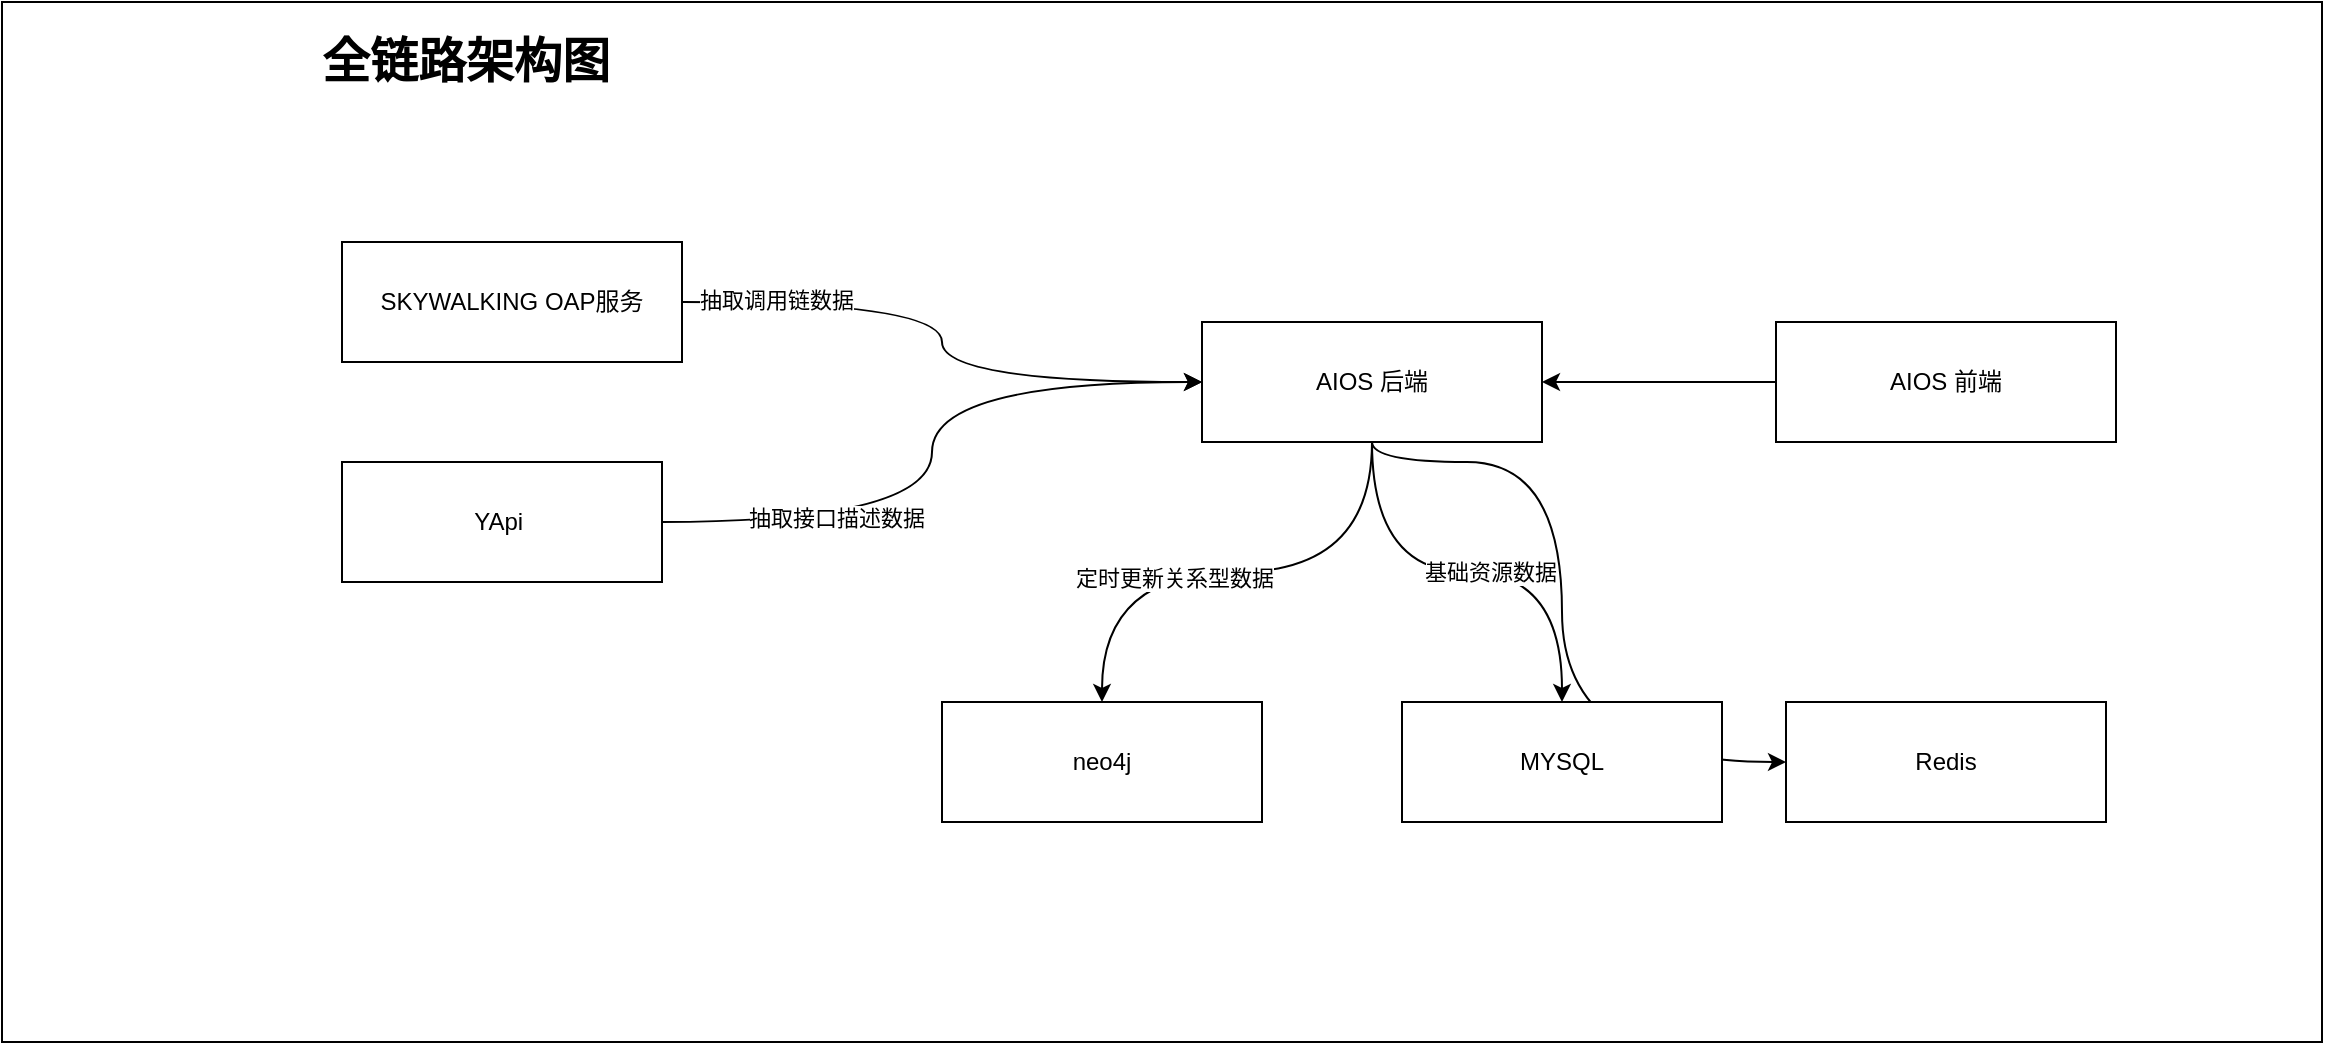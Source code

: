 <mxfile version="20.0.1" type="github">
  <diagram id="OQ6lYV3G7z6NHDtOXstS" name="Page-1">
    <mxGraphModel dx="2249" dy="794" grid="1" gridSize="10" guides="1" tooltips="1" connect="1" arrows="1" fold="1" page="1" pageScale="1" pageWidth="827" pageHeight="1169" math="0" shadow="0">
      <root>
        <mxCell id="0" />
        <mxCell id="1" parent="0" />
        <mxCell id="DQStLXznFZ1ZlbNjAvRb-19" value="" style="rounded=0;whiteSpace=wrap;html=1;" vertex="1" parent="1">
          <mxGeometry x="-60" y="110" width="1160" height="520" as="geometry" />
        </mxCell>
        <mxCell id="DQStLXznFZ1ZlbNjAvRb-5" style="edgeStyle=orthogonalEdgeStyle;rounded=0;orthogonalLoop=1;jettySize=auto;html=1;curved=1;" edge="1" parent="1" source="DQStLXznFZ1ZlbNjAvRb-2" target="DQStLXznFZ1ZlbNjAvRb-4">
          <mxGeometry relative="1" as="geometry" />
        </mxCell>
        <mxCell id="DQStLXznFZ1ZlbNjAvRb-7" value="抽取调用链数据" style="edgeLabel;html=1;align=center;verticalAlign=middle;resizable=0;points=[];" vertex="1" connectable="0" parent="DQStLXznFZ1ZlbNjAvRb-5">
          <mxGeometry x="-0.69" y="1" relative="1" as="geometry">
            <mxPoint as="offset" />
          </mxGeometry>
        </mxCell>
        <mxCell id="DQStLXznFZ1ZlbNjAvRb-2" value="SKYWALKING OAP服务" style="rounded=0;whiteSpace=wrap;html=1;" vertex="1" parent="1">
          <mxGeometry x="110" y="230" width="170" height="60" as="geometry" />
        </mxCell>
        <mxCell id="DQStLXznFZ1ZlbNjAvRb-6" style="edgeStyle=orthogonalEdgeStyle;rounded=0;orthogonalLoop=1;jettySize=auto;html=1;entryX=0;entryY=0.5;entryDx=0;entryDy=0;curved=1;" edge="1" parent="1" source="DQStLXznFZ1ZlbNjAvRb-3" target="DQStLXznFZ1ZlbNjAvRb-4">
          <mxGeometry relative="1" as="geometry" />
        </mxCell>
        <mxCell id="DQStLXznFZ1ZlbNjAvRb-8" value="抽取接口描述数据" style="edgeLabel;html=1;align=center;verticalAlign=middle;resizable=0;points=[];" vertex="1" connectable="0" parent="DQStLXznFZ1ZlbNjAvRb-6">
          <mxGeometry x="-0.491" y="2" relative="1" as="geometry">
            <mxPoint as="offset" />
          </mxGeometry>
        </mxCell>
        <mxCell id="DQStLXznFZ1ZlbNjAvRb-3" value="YApi&amp;nbsp;" style="rounded=0;whiteSpace=wrap;html=1;" vertex="1" parent="1">
          <mxGeometry x="110" y="340" width="160" height="60" as="geometry" />
        </mxCell>
        <mxCell id="DQStLXznFZ1ZlbNjAvRb-11" style="edgeStyle=orthogonalEdgeStyle;curved=1;rounded=0;orthogonalLoop=1;jettySize=auto;html=1;" edge="1" parent="1" source="DQStLXznFZ1ZlbNjAvRb-4" target="DQStLXznFZ1ZlbNjAvRb-10">
          <mxGeometry relative="1" as="geometry" />
        </mxCell>
        <mxCell id="DQStLXznFZ1ZlbNjAvRb-14" value="基础资源数据" style="edgeLabel;html=1;align=center;verticalAlign=middle;resizable=0;points=[];" vertex="1" connectable="0" parent="DQStLXznFZ1ZlbNjAvRb-11">
          <mxGeometry x="0.098" relative="1" as="geometry">
            <mxPoint as="offset" />
          </mxGeometry>
        </mxCell>
        <mxCell id="DQStLXznFZ1ZlbNjAvRb-12" style="edgeStyle=orthogonalEdgeStyle;curved=1;rounded=0;orthogonalLoop=1;jettySize=auto;html=1;" edge="1" parent="1" source="DQStLXznFZ1ZlbNjAvRb-4" target="DQStLXznFZ1ZlbNjAvRb-9">
          <mxGeometry relative="1" as="geometry" />
        </mxCell>
        <mxCell id="DQStLXznFZ1ZlbNjAvRb-13" value="定时更新关系型数据" style="edgeLabel;html=1;align=center;verticalAlign=middle;resizable=0;points=[];" vertex="1" connectable="0" parent="DQStLXznFZ1ZlbNjAvRb-12">
          <mxGeometry x="0.236" y="3" relative="1" as="geometry">
            <mxPoint as="offset" />
          </mxGeometry>
        </mxCell>
        <mxCell id="DQStLXznFZ1ZlbNjAvRb-18" style="edgeStyle=orthogonalEdgeStyle;curved=1;rounded=0;orthogonalLoop=1;jettySize=auto;html=1;" edge="1" parent="1" source="DQStLXznFZ1ZlbNjAvRb-4" target="DQStLXznFZ1ZlbNjAvRb-17">
          <mxGeometry relative="1" as="geometry">
            <Array as="points">
              <mxPoint x="625" y="340" />
              <mxPoint x="720" y="340" />
              <mxPoint x="720" y="490" />
            </Array>
          </mxGeometry>
        </mxCell>
        <mxCell id="DQStLXznFZ1ZlbNjAvRb-4" value="AIOS 后端" style="rounded=0;whiteSpace=wrap;html=1;" vertex="1" parent="1">
          <mxGeometry x="540" y="270" width="170" height="60" as="geometry" />
        </mxCell>
        <mxCell id="DQStLXznFZ1ZlbNjAvRb-9" value="neo4j" style="rounded=0;whiteSpace=wrap;html=1;" vertex="1" parent="1">
          <mxGeometry x="410" y="460" width="160" height="60" as="geometry" />
        </mxCell>
        <mxCell id="DQStLXznFZ1ZlbNjAvRb-10" value="MYSQL" style="rounded=0;whiteSpace=wrap;html=1;" vertex="1" parent="1">
          <mxGeometry x="640" y="460" width="160" height="60" as="geometry" />
        </mxCell>
        <mxCell id="DQStLXznFZ1ZlbNjAvRb-16" style="edgeStyle=orthogonalEdgeStyle;curved=1;rounded=0;orthogonalLoop=1;jettySize=auto;html=1;" edge="1" parent="1" source="DQStLXznFZ1ZlbNjAvRb-15" target="DQStLXznFZ1ZlbNjAvRb-4">
          <mxGeometry relative="1" as="geometry" />
        </mxCell>
        <mxCell id="DQStLXznFZ1ZlbNjAvRb-15" value="AIOS 前端" style="rounded=0;whiteSpace=wrap;html=1;" vertex="1" parent="1">
          <mxGeometry x="827" y="270" width="170" height="60" as="geometry" />
        </mxCell>
        <mxCell id="DQStLXznFZ1ZlbNjAvRb-17" value="Redis" style="rounded=0;whiteSpace=wrap;html=1;" vertex="1" parent="1">
          <mxGeometry x="832" y="460" width="160" height="60" as="geometry" />
        </mxCell>
        <mxCell id="DQStLXznFZ1ZlbNjAvRb-20" value="&lt;h1&gt;全链路架构图&lt;/h1&gt;" style="text;html=1;strokeColor=none;fillColor=none;spacing=5;spacingTop=-20;whiteSpace=wrap;overflow=hidden;rounded=0;" vertex="1" parent="1">
          <mxGeometry x="95" y="120" width="190" height="80" as="geometry" />
        </mxCell>
      </root>
    </mxGraphModel>
  </diagram>
</mxfile>
